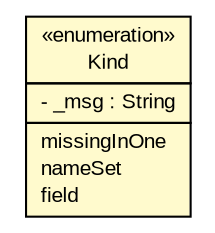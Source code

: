 #!/usr/local/bin/dot
#
# Class diagram 
# Generated by UMLGraph version R5_6_6-6-g3bdff0 (http://www.umlgraph.org/)
#

digraph G {
	edge [fontname="arial",fontsize=10,labelfontname="arial",labelfontsize=10];
	node [fontname="arial",fontsize=10,shape=plaintext];
	nodesep=0.25;
	ranksep=0.5;
	// org.tanjakostic.jcleancim.experimental.builder.rdfs.RdfsDifference.Kind
	c168011 [label=<<table title="org.tanjakostic.jcleancim.experimental.builder.rdfs.RdfsDifference.Kind" border="0" cellborder="1" cellspacing="0" cellpadding="2" port="p" bgcolor="lemonChiffon" href="./RdfsDifference.Kind.html">
		<tr><td><table border="0" cellspacing="0" cellpadding="1">
<tr><td align="center" balign="center"> &#171;enumeration&#187; </td></tr>
<tr><td align="center" balign="center"> Kind </td></tr>
		</table></td></tr>
		<tr><td><table border="0" cellspacing="0" cellpadding="1">
<tr><td align="left" balign="left"> - _msg : String </td></tr>
		</table></td></tr>
		<tr><td><table border="0" cellspacing="0" cellpadding="1">
<tr><td align="left" balign="left"> missingInOne </td></tr>
<tr><td align="left" balign="left"> nameSet </td></tr>
<tr><td align="left" balign="left"> field </td></tr>
		</table></td></tr>
		</table>>, URL="./RdfsDifference.Kind.html", fontname="arial", fontcolor="black", fontsize=10.0];
}

